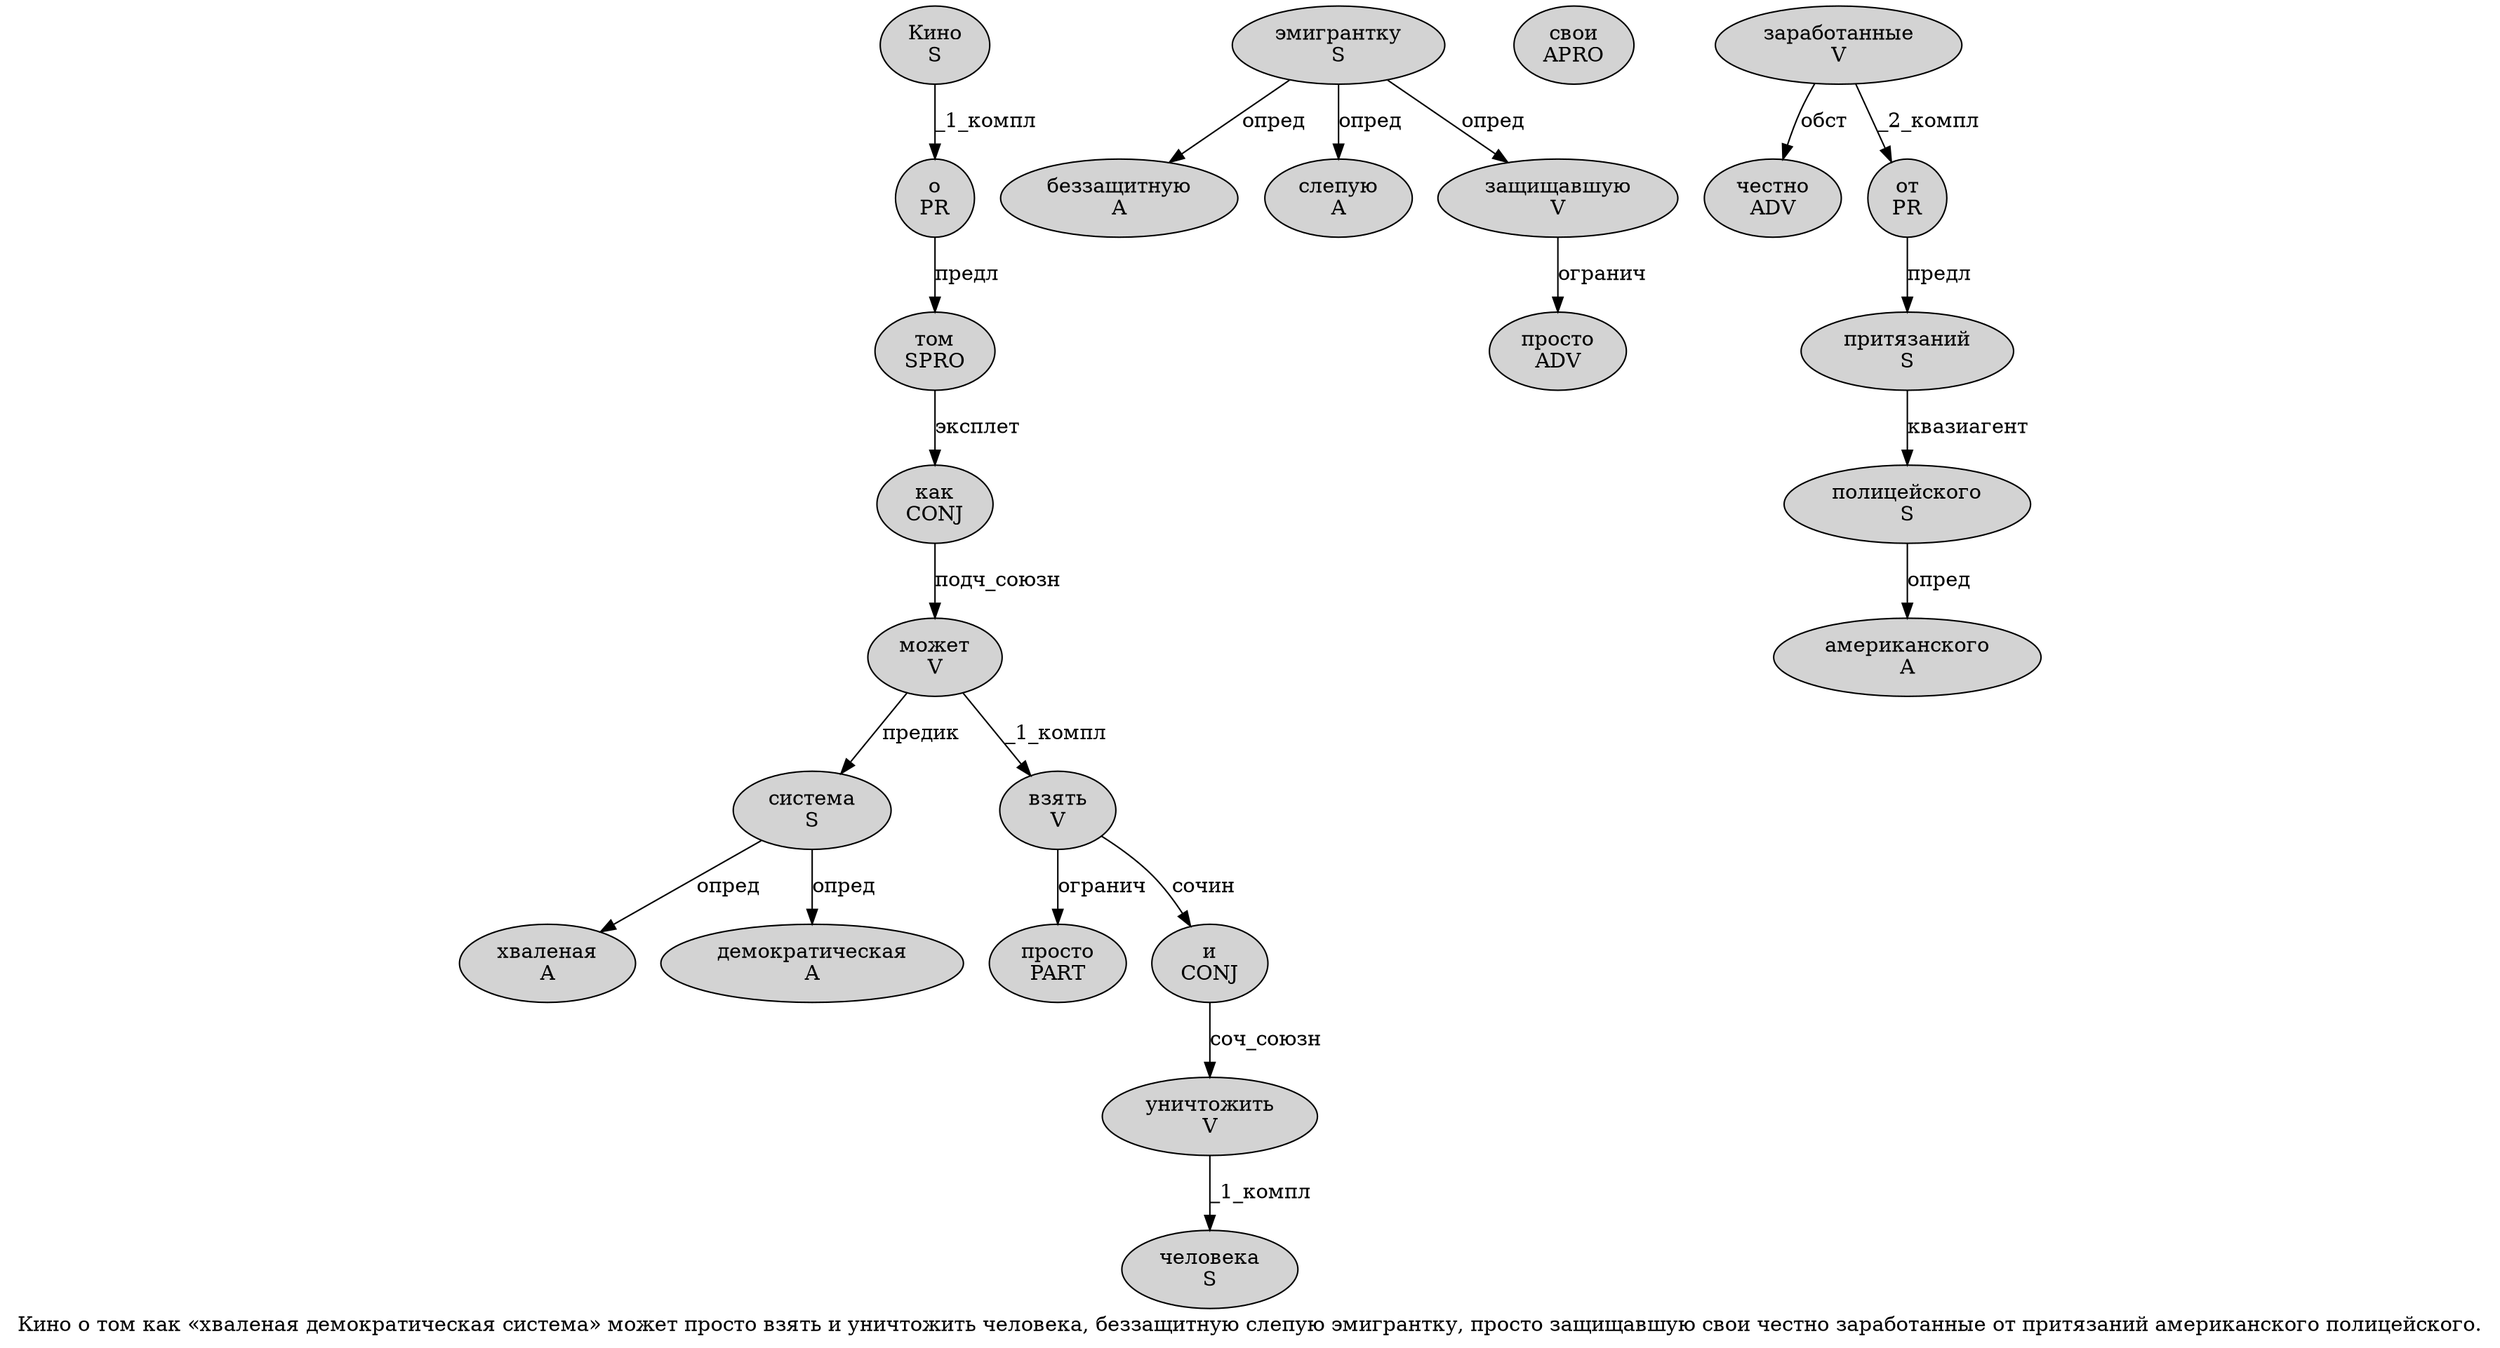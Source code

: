 digraph SENTENCE_890 {
	graph [label="Кино о том как «хваленая демократическая система» может просто взять и уничтожить человека, беззащитную слепую эмигрантку, просто защищавшую свои честно заработанные от притязаний американского полицейского."]
	node [style=filled]
		0 [label="Кино
S" color="" fillcolor=lightgray penwidth=1 shape=ellipse]
		1 [label="о
PR" color="" fillcolor=lightgray penwidth=1 shape=ellipse]
		2 [label="том
SPRO" color="" fillcolor=lightgray penwidth=1 shape=ellipse]
		3 [label="как
CONJ" color="" fillcolor=lightgray penwidth=1 shape=ellipse]
		5 [label="хваленая
A" color="" fillcolor=lightgray penwidth=1 shape=ellipse]
		6 [label="демократическая
A" color="" fillcolor=lightgray penwidth=1 shape=ellipse]
		7 [label="система
S" color="" fillcolor=lightgray penwidth=1 shape=ellipse]
		9 [label="может
V" color="" fillcolor=lightgray penwidth=1 shape=ellipse]
		10 [label="просто
PART" color="" fillcolor=lightgray penwidth=1 shape=ellipse]
		11 [label="взять
V" color="" fillcolor=lightgray penwidth=1 shape=ellipse]
		12 [label="и
CONJ" color="" fillcolor=lightgray penwidth=1 shape=ellipse]
		13 [label="уничтожить
V" color="" fillcolor=lightgray penwidth=1 shape=ellipse]
		14 [label="человека
S" color="" fillcolor=lightgray penwidth=1 shape=ellipse]
		16 [label="беззащитную
A" color="" fillcolor=lightgray penwidth=1 shape=ellipse]
		17 [label="слепую
A" color="" fillcolor=lightgray penwidth=1 shape=ellipse]
		18 [label="эмигрантку
S" color="" fillcolor=lightgray penwidth=1 shape=ellipse]
		20 [label="просто
ADV" color="" fillcolor=lightgray penwidth=1 shape=ellipse]
		21 [label="защищавшую
V" color="" fillcolor=lightgray penwidth=1 shape=ellipse]
		22 [label="свои
APRO" color="" fillcolor=lightgray penwidth=1 shape=ellipse]
		23 [label="честно
ADV" color="" fillcolor=lightgray penwidth=1 shape=ellipse]
		24 [label="заработанные
V" color="" fillcolor=lightgray penwidth=1 shape=ellipse]
		25 [label="от
PR" color="" fillcolor=lightgray penwidth=1 shape=ellipse]
		26 [label="притязаний
S" color="" fillcolor=lightgray penwidth=1 shape=ellipse]
		27 [label="американского
A" color="" fillcolor=lightgray penwidth=1 shape=ellipse]
		28 [label="полицейского
S" color="" fillcolor=lightgray penwidth=1 shape=ellipse]
			13 -> 14 [label="_1_компл"]
			3 -> 9 [label="подч_союзн"]
			0 -> 1 [label="_1_компл"]
			12 -> 13 [label="соч_союзн"]
			11 -> 10 [label="огранич"]
			11 -> 12 [label="сочин"]
			2 -> 3 [label="эксплет"]
			1 -> 2 [label="предл"]
			7 -> 5 [label="опред"]
			7 -> 6 [label="опред"]
			21 -> 20 [label="огранич"]
			24 -> 23 [label="обст"]
			24 -> 25 [label="_2_компл"]
			9 -> 7 [label="предик"]
			9 -> 11 [label="_1_компл"]
			18 -> 16 [label="опред"]
			18 -> 17 [label="опред"]
			18 -> 21 [label="опред"]
			25 -> 26 [label="предл"]
			26 -> 28 [label="квазиагент"]
			28 -> 27 [label="опред"]
}